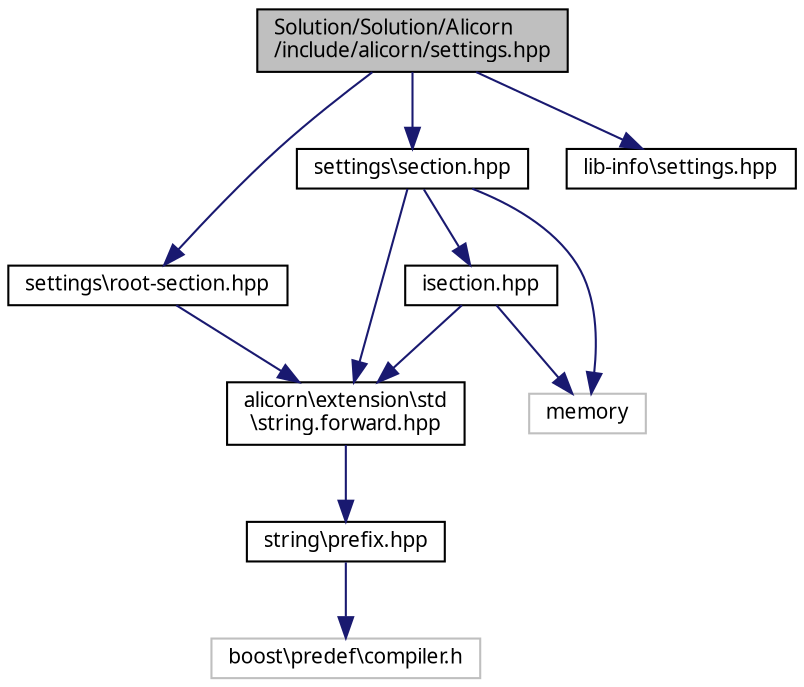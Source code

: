 digraph "Solution/Solution/Alicorn/include/alicorn/settings.hpp"
{
 // INTERACTIVE_SVG=YES
  edge [fontname="Verdana",fontsize="10",labelfontname="Verdana",labelfontsize="10"];
  node [fontname="Verdana",fontsize="10",shape=record];
  Node1 [label="Solution/Solution/Alicorn\l/include/alicorn/settings.hpp",height=0.2,width=0.4,color="black", fillcolor="grey75", style="filled", fontcolor="black"];
  Node1 -> Node2 [color="midnightblue",fontsize="10",style="solid",fontname="Verdana"];
  Node2 [label="settings\\root-section.hpp",height=0.2,width=0.4,color="black", fillcolor="white", style="filled",URL="$a00393_source.html"];
  Node2 -> Node3 [color="midnightblue",fontsize="10",style="solid",fontname="Verdana"];
  Node3 [label="alicorn\\extension\\std\l\\string.forward.hpp",height=0.2,width=0.4,color="black", fillcolor="white", style="filled",URL="$a00304.html"];
  Node3 -> Node4 [color="midnightblue",fontsize="10",style="solid",fontname="Verdana"];
  Node4 [label="string\\prefix.hpp",height=0.2,width=0.4,color="black", fillcolor="white", style="filled",URL="$a00306_source.html"];
  Node4 -> Node5 [color="midnightblue",fontsize="10",style="solid",fontname="Verdana"];
  Node5 [label="boost\\predef\\compiler.h",height=0.2,width=0.4,color="grey75", fillcolor="white", style="filled"];
  Node1 -> Node6 [color="midnightblue",fontsize="10",style="solid",fontname="Verdana"];
  Node6 [label="settings\\section.hpp",height=0.2,width=0.4,color="black", fillcolor="white", style="filled",URL="$a00398_source.html"];
  Node6 -> Node7 [color="midnightblue",fontsize="10",style="solid",fontname="Verdana"];
  Node7 [label="memory",height=0.2,width=0.4,color="grey75", fillcolor="white", style="filled"];
  Node6 -> Node3 [color="midnightblue",fontsize="10",style="solid",fontname="Verdana"];
  Node6 -> Node8 [color="midnightblue",fontsize="10",style="solid",fontname="Verdana"];
  Node8 [label="isection.hpp",height=0.2,width=0.4,color="black", fillcolor="white", style="filled",URL="$a00391_source.html"];
  Node8 -> Node7 [color="midnightblue",fontsize="10",style="solid",fontname="Verdana"];
  Node8 -> Node3 [color="midnightblue",fontsize="10",style="solid",fontname="Verdana"];
  Node1 -> Node9 [color="midnightblue",fontsize="10",style="solid",fontname="Verdana"];
  Node9 [label="lib-info\\settings.hpp",height=0.2,width=0.4,color="black", fillcolor="white", style="filled",URL="$a00326_source.html"];
}
